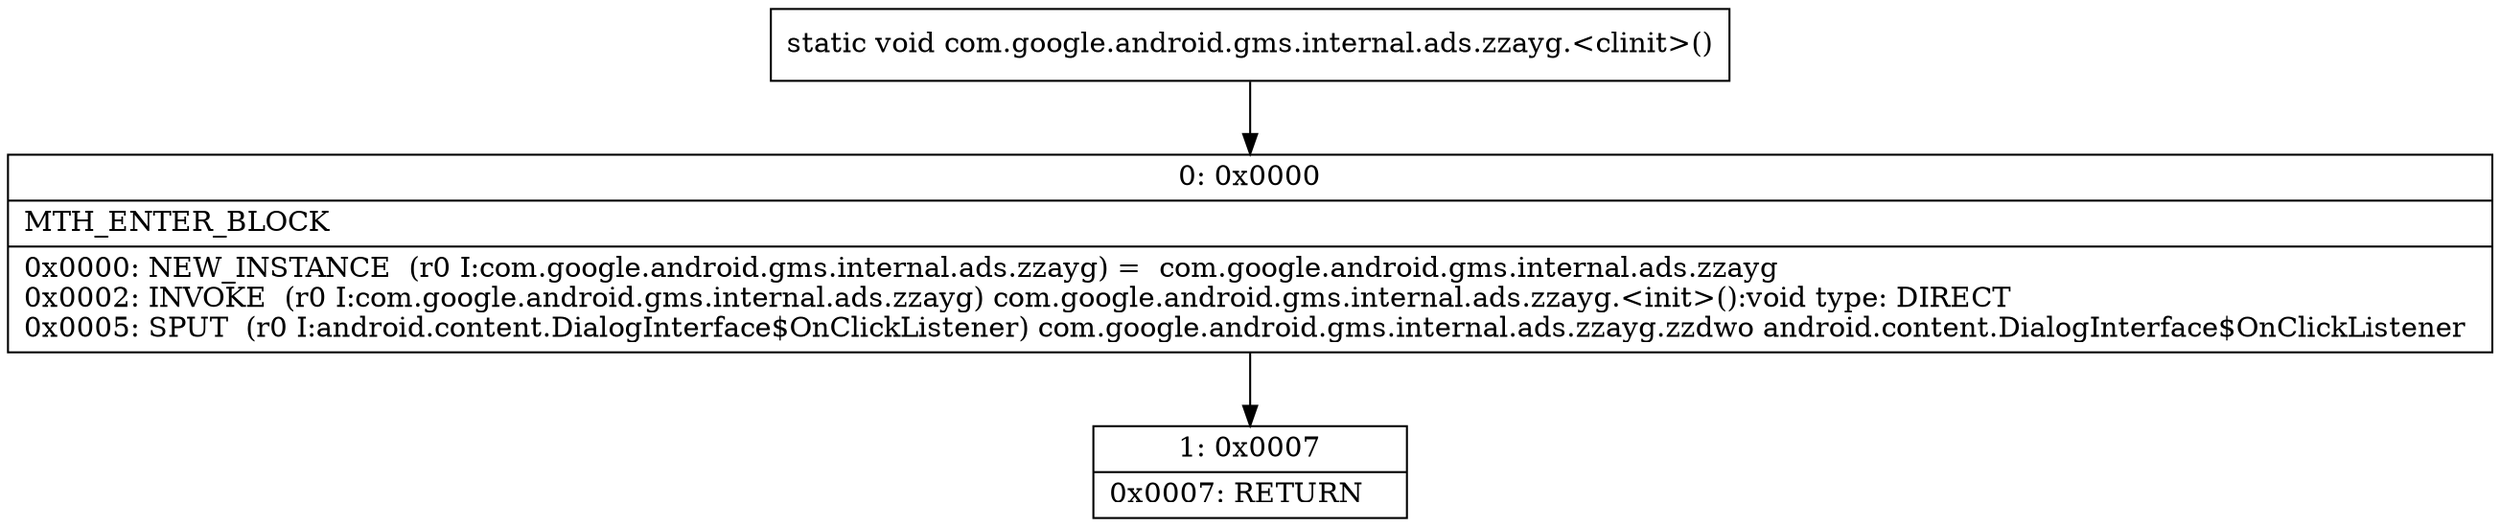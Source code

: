 digraph "CFG forcom.google.android.gms.internal.ads.zzayg.\<clinit\>()V" {
Node_0 [shape=record,label="{0\:\ 0x0000|MTH_ENTER_BLOCK\l|0x0000: NEW_INSTANCE  (r0 I:com.google.android.gms.internal.ads.zzayg) =  com.google.android.gms.internal.ads.zzayg \l0x0002: INVOKE  (r0 I:com.google.android.gms.internal.ads.zzayg) com.google.android.gms.internal.ads.zzayg.\<init\>():void type: DIRECT \l0x0005: SPUT  (r0 I:android.content.DialogInterface$OnClickListener) com.google.android.gms.internal.ads.zzayg.zzdwo android.content.DialogInterface$OnClickListener \l}"];
Node_1 [shape=record,label="{1\:\ 0x0007|0x0007: RETURN   \l}"];
MethodNode[shape=record,label="{static void com.google.android.gms.internal.ads.zzayg.\<clinit\>() }"];
MethodNode -> Node_0;
Node_0 -> Node_1;
}

